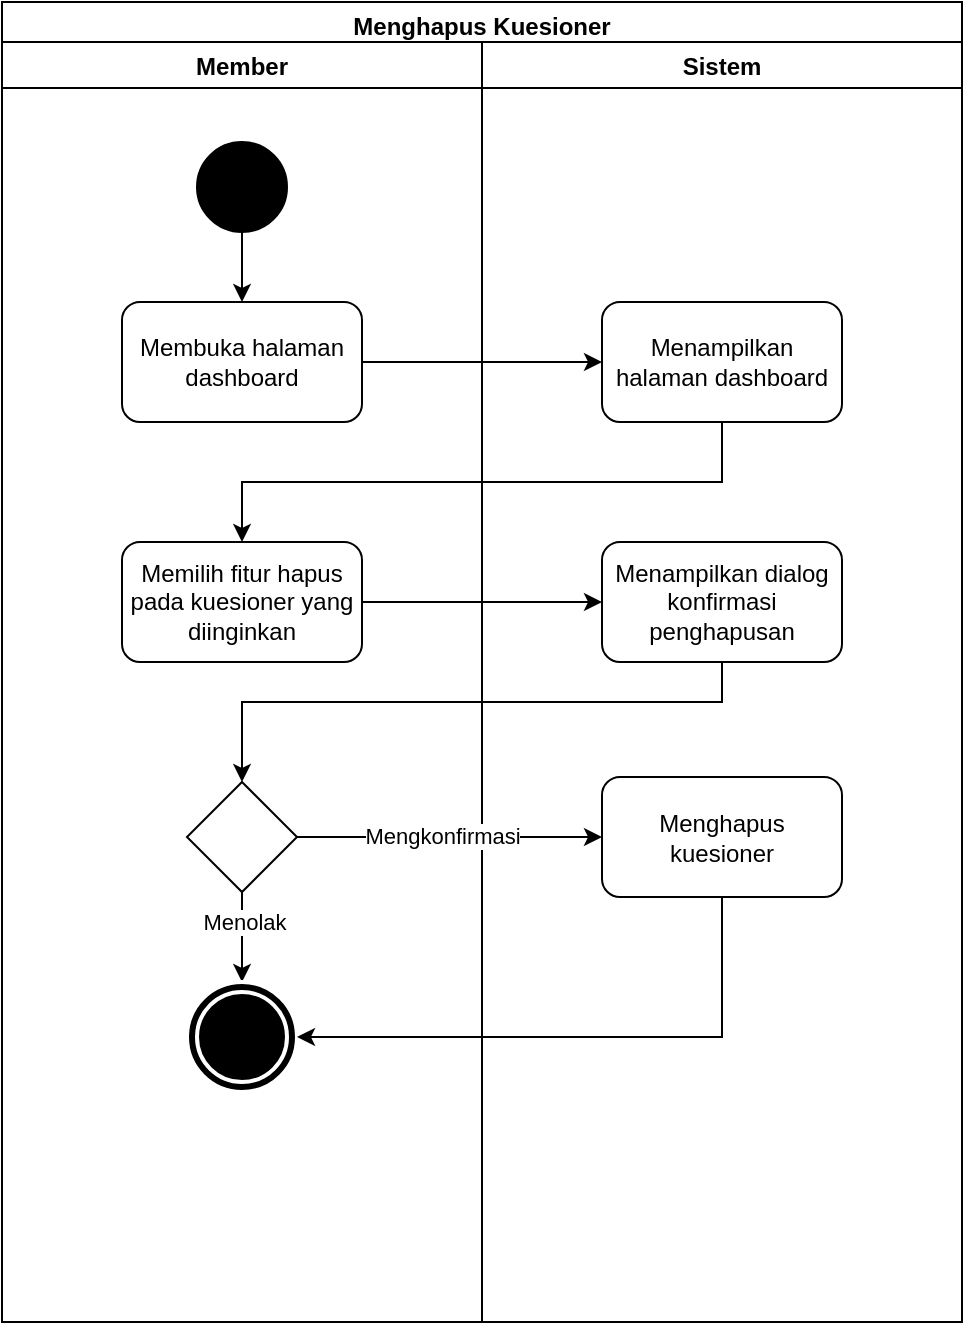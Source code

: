 <mxfile version="18.0.7" type="device"><diagram id="prtHgNgQTEPvFCAcTncT" name="Page-1"><mxGraphModel dx="1221" dy="575" grid="1" gridSize="10" guides="1" tooltips="1" connect="1" arrows="1" fold="1" page="1" pageScale="1" pageWidth="827" pageHeight="1169" math="0" shadow="0"><root><mxCell id="0"/><mxCell id="1" parent="0"/><mxCell id="xOL2CaStUpzWwHvCU3t6-1" value="Menghapus Kuesioner" style="swimlane;fillColor=none;" parent="1" vertex="1"><mxGeometry x="240" y="60" width="480" height="660" as="geometry"/></mxCell><mxCell id="xOL2CaStUpzWwHvCU3t6-3" value="Member" style="swimlane;" parent="xOL2CaStUpzWwHvCU3t6-1" vertex="1"><mxGeometry y="20" width="240" height="640" as="geometry"/></mxCell><mxCell id="xOL2CaStUpzWwHvCU3t6-17" style="edgeStyle=orthogonalEdgeStyle;rounded=0;orthogonalLoop=1;jettySize=auto;html=1;" parent="xOL2CaStUpzWwHvCU3t6-3" source="xOL2CaStUpzWwHvCU3t6-4" target="xOL2CaStUpzWwHvCU3t6-5" edge="1"><mxGeometry relative="1" as="geometry"/></mxCell><mxCell id="xOL2CaStUpzWwHvCU3t6-4" value="" style="ellipse;whiteSpace=wrap;html=1;aspect=fixed;fillColor=#000000;" parent="xOL2CaStUpzWwHvCU3t6-3" vertex="1"><mxGeometry x="97.5" y="50" width="45" height="45" as="geometry"/></mxCell><mxCell id="xOL2CaStUpzWwHvCU3t6-5" value="Membuka halaman dashboard" style="rounded=1;whiteSpace=wrap;html=1;fillColor=none;" parent="xOL2CaStUpzWwHvCU3t6-3" vertex="1"><mxGeometry x="60" y="130" width="120" height="60" as="geometry"/></mxCell><mxCell id="VyShVdEr0SDdoSQeUqbu-1" value="Memilih fitur hapus pada kuesioner yang diinginkan" style="rounded=1;whiteSpace=wrap;html=1;fillColor=none;" parent="xOL2CaStUpzWwHvCU3t6-3" vertex="1"><mxGeometry x="60" y="250" width="120" height="60" as="geometry"/></mxCell><mxCell id="02isfp0B5RlINqwCGfre-3" style="edgeStyle=orthogonalEdgeStyle;rounded=0;orthogonalLoop=1;jettySize=auto;html=1;" edge="1" parent="xOL2CaStUpzWwHvCU3t6-3" source="pKrQPQf0JlYPAq0Lhpfx-9" target="xOL2CaStUpzWwHvCU3t6-19"><mxGeometry relative="1" as="geometry"/></mxCell><mxCell id="02isfp0B5RlINqwCGfre-4" value="Menolak" style="edgeLabel;html=1;align=center;verticalAlign=middle;resizable=0;points=[];" vertex="1" connectable="0" parent="02isfp0B5RlINqwCGfre-3"><mxGeometry x="-0.329" y="1" relative="1" as="geometry"><mxPoint as="offset"/></mxGeometry></mxCell><mxCell id="pKrQPQf0JlYPAq0Lhpfx-9" value="" style="rhombus;whiteSpace=wrap;html=1;fillColor=none;" parent="xOL2CaStUpzWwHvCU3t6-3" vertex="1"><mxGeometry x="92.5" y="370" width="55" height="55" as="geometry"/></mxCell><mxCell id="xOL2CaStUpzWwHvCU3t6-19" value="" style="ellipse;shape=doubleEllipse;whiteSpace=wrap;html=1;aspect=fixed;fillColor=#000000;strokeColor=#FFFFFF;strokeWidth=2;" parent="xOL2CaStUpzWwHvCU3t6-3" vertex="1"><mxGeometry x="92.5" y="470" width="55" height="55" as="geometry"/></mxCell><mxCell id="xOL2CaStUpzWwHvCU3t6-2" value="Sistem" style="swimlane;" parent="xOL2CaStUpzWwHvCU3t6-1" vertex="1"><mxGeometry x="240" y="20" width="240" height="640" as="geometry"/></mxCell><mxCell id="xOL2CaStUpzWwHvCU3t6-6" value="Menampilkan halaman dashboard" style="rounded=1;whiteSpace=wrap;html=1;fillColor=none;" parent="xOL2CaStUpzWwHvCU3t6-2" vertex="1"><mxGeometry x="60" y="130" width="120" height="60" as="geometry"/></mxCell><mxCell id="pKrQPQf0JlYPAq0Lhpfx-1" value="Menampilkan dialog konfirmasi penghapusan" style="rounded=1;whiteSpace=wrap;html=1;fillColor=none;" parent="xOL2CaStUpzWwHvCU3t6-2" vertex="1"><mxGeometry x="60" y="250" width="120" height="60" as="geometry"/></mxCell><mxCell id="pKrQPQf0JlYPAq0Lhpfx-8" value="Menghapus kuesioner" style="rounded=1;whiteSpace=wrap;html=1;fillColor=none;" parent="xOL2CaStUpzWwHvCU3t6-2" vertex="1"><mxGeometry x="60" y="367.5" width="120" height="60" as="geometry"/></mxCell><mxCell id="xOL2CaStUpzWwHvCU3t6-7" value="" style="edgeStyle=orthogonalEdgeStyle;rounded=0;orthogonalLoop=1;jettySize=auto;html=1;" parent="xOL2CaStUpzWwHvCU3t6-1" source="xOL2CaStUpzWwHvCU3t6-5" target="xOL2CaStUpzWwHvCU3t6-6" edge="1"><mxGeometry relative="1" as="geometry"/></mxCell><mxCell id="VyShVdEr0SDdoSQeUqbu-7" style="edgeStyle=orthogonalEdgeStyle;rounded=0;orthogonalLoop=1;jettySize=auto;html=1;" parent="xOL2CaStUpzWwHvCU3t6-1" source="xOL2CaStUpzWwHvCU3t6-6" target="VyShVdEr0SDdoSQeUqbu-1" edge="1"><mxGeometry relative="1" as="geometry"><Array as="points"><mxPoint x="360" y="240"/><mxPoint x="120" y="240"/></Array></mxGeometry></mxCell><mxCell id="pKrQPQf0JlYPAq0Lhpfx-2" style="edgeStyle=orthogonalEdgeStyle;rounded=0;orthogonalLoop=1;jettySize=auto;html=1;" parent="xOL2CaStUpzWwHvCU3t6-1" source="VyShVdEr0SDdoSQeUqbu-1" target="pKrQPQf0JlYPAq0Lhpfx-1" edge="1"><mxGeometry relative="1" as="geometry"/></mxCell><mxCell id="pKrQPQf0JlYPAq0Lhpfx-12" style="edgeStyle=orthogonalEdgeStyle;rounded=0;orthogonalLoop=1;jettySize=auto;html=1;entryX=0;entryY=0.5;entryDx=0;entryDy=0;exitX=1;exitY=0.5;exitDx=0;exitDy=0;" parent="xOL2CaStUpzWwHvCU3t6-1" source="pKrQPQf0JlYPAq0Lhpfx-9" target="pKrQPQf0JlYPAq0Lhpfx-8" edge="1"><mxGeometry relative="1" as="geometry"><Array as="points"><mxPoint x="300" y="417"/></Array></mxGeometry></mxCell><mxCell id="pKrQPQf0JlYPAq0Lhpfx-14" value="Mengkonfirmasi" style="edgeLabel;html=1;align=center;verticalAlign=middle;resizable=0;points=[];" parent="pKrQPQf0JlYPAq0Lhpfx-12" vertex="1" connectable="0"><mxGeometry x="-0.14" y="3" relative="1" as="geometry"><mxPoint x="7" y="2" as="offset"/></mxGeometry></mxCell><mxCell id="pKrQPQf0JlYPAq0Lhpfx-13" style="edgeStyle=orthogonalEdgeStyle;rounded=0;orthogonalLoop=1;jettySize=auto;html=1;entryX=1;entryY=0.5;entryDx=0;entryDy=0;" parent="xOL2CaStUpzWwHvCU3t6-1" source="pKrQPQf0JlYPAq0Lhpfx-8" target="xOL2CaStUpzWwHvCU3t6-19" edge="1"><mxGeometry relative="1" as="geometry"><Array as="points"><mxPoint x="360" y="518"/></Array></mxGeometry></mxCell><mxCell id="02isfp0B5RlINqwCGfre-5" style="edgeStyle=orthogonalEdgeStyle;rounded=0;orthogonalLoop=1;jettySize=auto;html=1;" edge="1" parent="xOL2CaStUpzWwHvCU3t6-1" source="pKrQPQf0JlYPAq0Lhpfx-1" target="pKrQPQf0JlYPAq0Lhpfx-9"><mxGeometry relative="1" as="geometry"><Array as="points"><mxPoint x="360" y="350"/><mxPoint x="120" y="350"/></Array></mxGeometry></mxCell></root></mxGraphModel></diagram></mxfile>